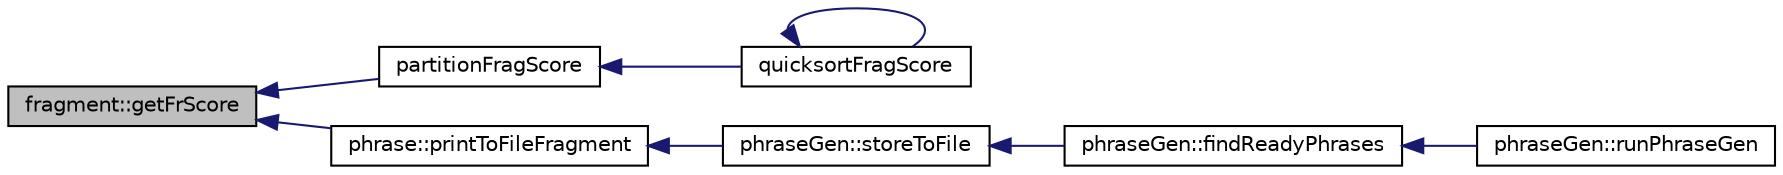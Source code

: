 digraph G
{
  edge [fontname="Helvetica",fontsize="10",labelfontname="Helvetica",labelfontsize="10"];
  node [fontname="Helvetica",fontsize="10",shape=record];
  rankdir=LR;
  Node1 [label="fragment::getFrScore",height=0.2,width=0.4,color="black", fillcolor="grey75", style="filled" fontcolor="black"];
  Node1 -> Node2 [dir=back,color="midnightblue",fontsize="10",style="solid"];
  Node2 [label="partitionFragScore",height=0.2,width=0.4,color="black", fillcolor="white", style="filled",URL="$backend_2quickSort_8h.html#a502b9584bfccbf92fa1e7a9e69dd738a"];
  Node2 -> Node3 [dir=back,color="midnightblue",fontsize="10",style="solid"];
  Node3 [label="quicksortFragScore",height=0.2,width=0.4,color="black", fillcolor="white", style="filled",URL="$backend_2quickSort_8h.html#ad49df7de5ccbd11f8db47ce994864034"];
  Node3 -> Node3 [dir=back,color="midnightblue",fontsize="10",style="solid"];
  Node1 -> Node4 [dir=back,color="midnightblue",fontsize="10",style="solid"];
  Node4 [label="phrase::printToFileFragment",height=0.2,width=0.4,color="black", fillcolor="white", style="filled",URL="$classphrase.html#a555253effe54e3dc88d47d5e33a7baa1"];
  Node4 -> Node5 [dir=back,color="midnightblue",fontsize="10",style="solid"];
  Node5 [label="phraseGen::storeToFile",height=0.2,width=0.4,color="black", fillcolor="white", style="filled",URL="$classphraseGen.html#aba7134610613016de2d7d91d47c5dd4e"];
  Node5 -> Node6 [dir=back,color="midnightblue",fontsize="10",style="solid"];
  Node6 [label="phraseGen::findReadyPhrases",height=0.2,width=0.4,color="black", fillcolor="white", style="filled",URL="$classphraseGen.html#ab1fd52686e66bea06bd08d7fc8a4eb23"];
  Node6 -> Node7 [dir=back,color="midnightblue",fontsize="10",style="solid"];
  Node7 [label="phraseGen::runPhraseGen",height=0.2,width=0.4,color="black", fillcolor="white", style="filled",URL="$classphraseGen.html#a27c8b0d81592bc45e7f25e9cb7a4d1c4"];
}
